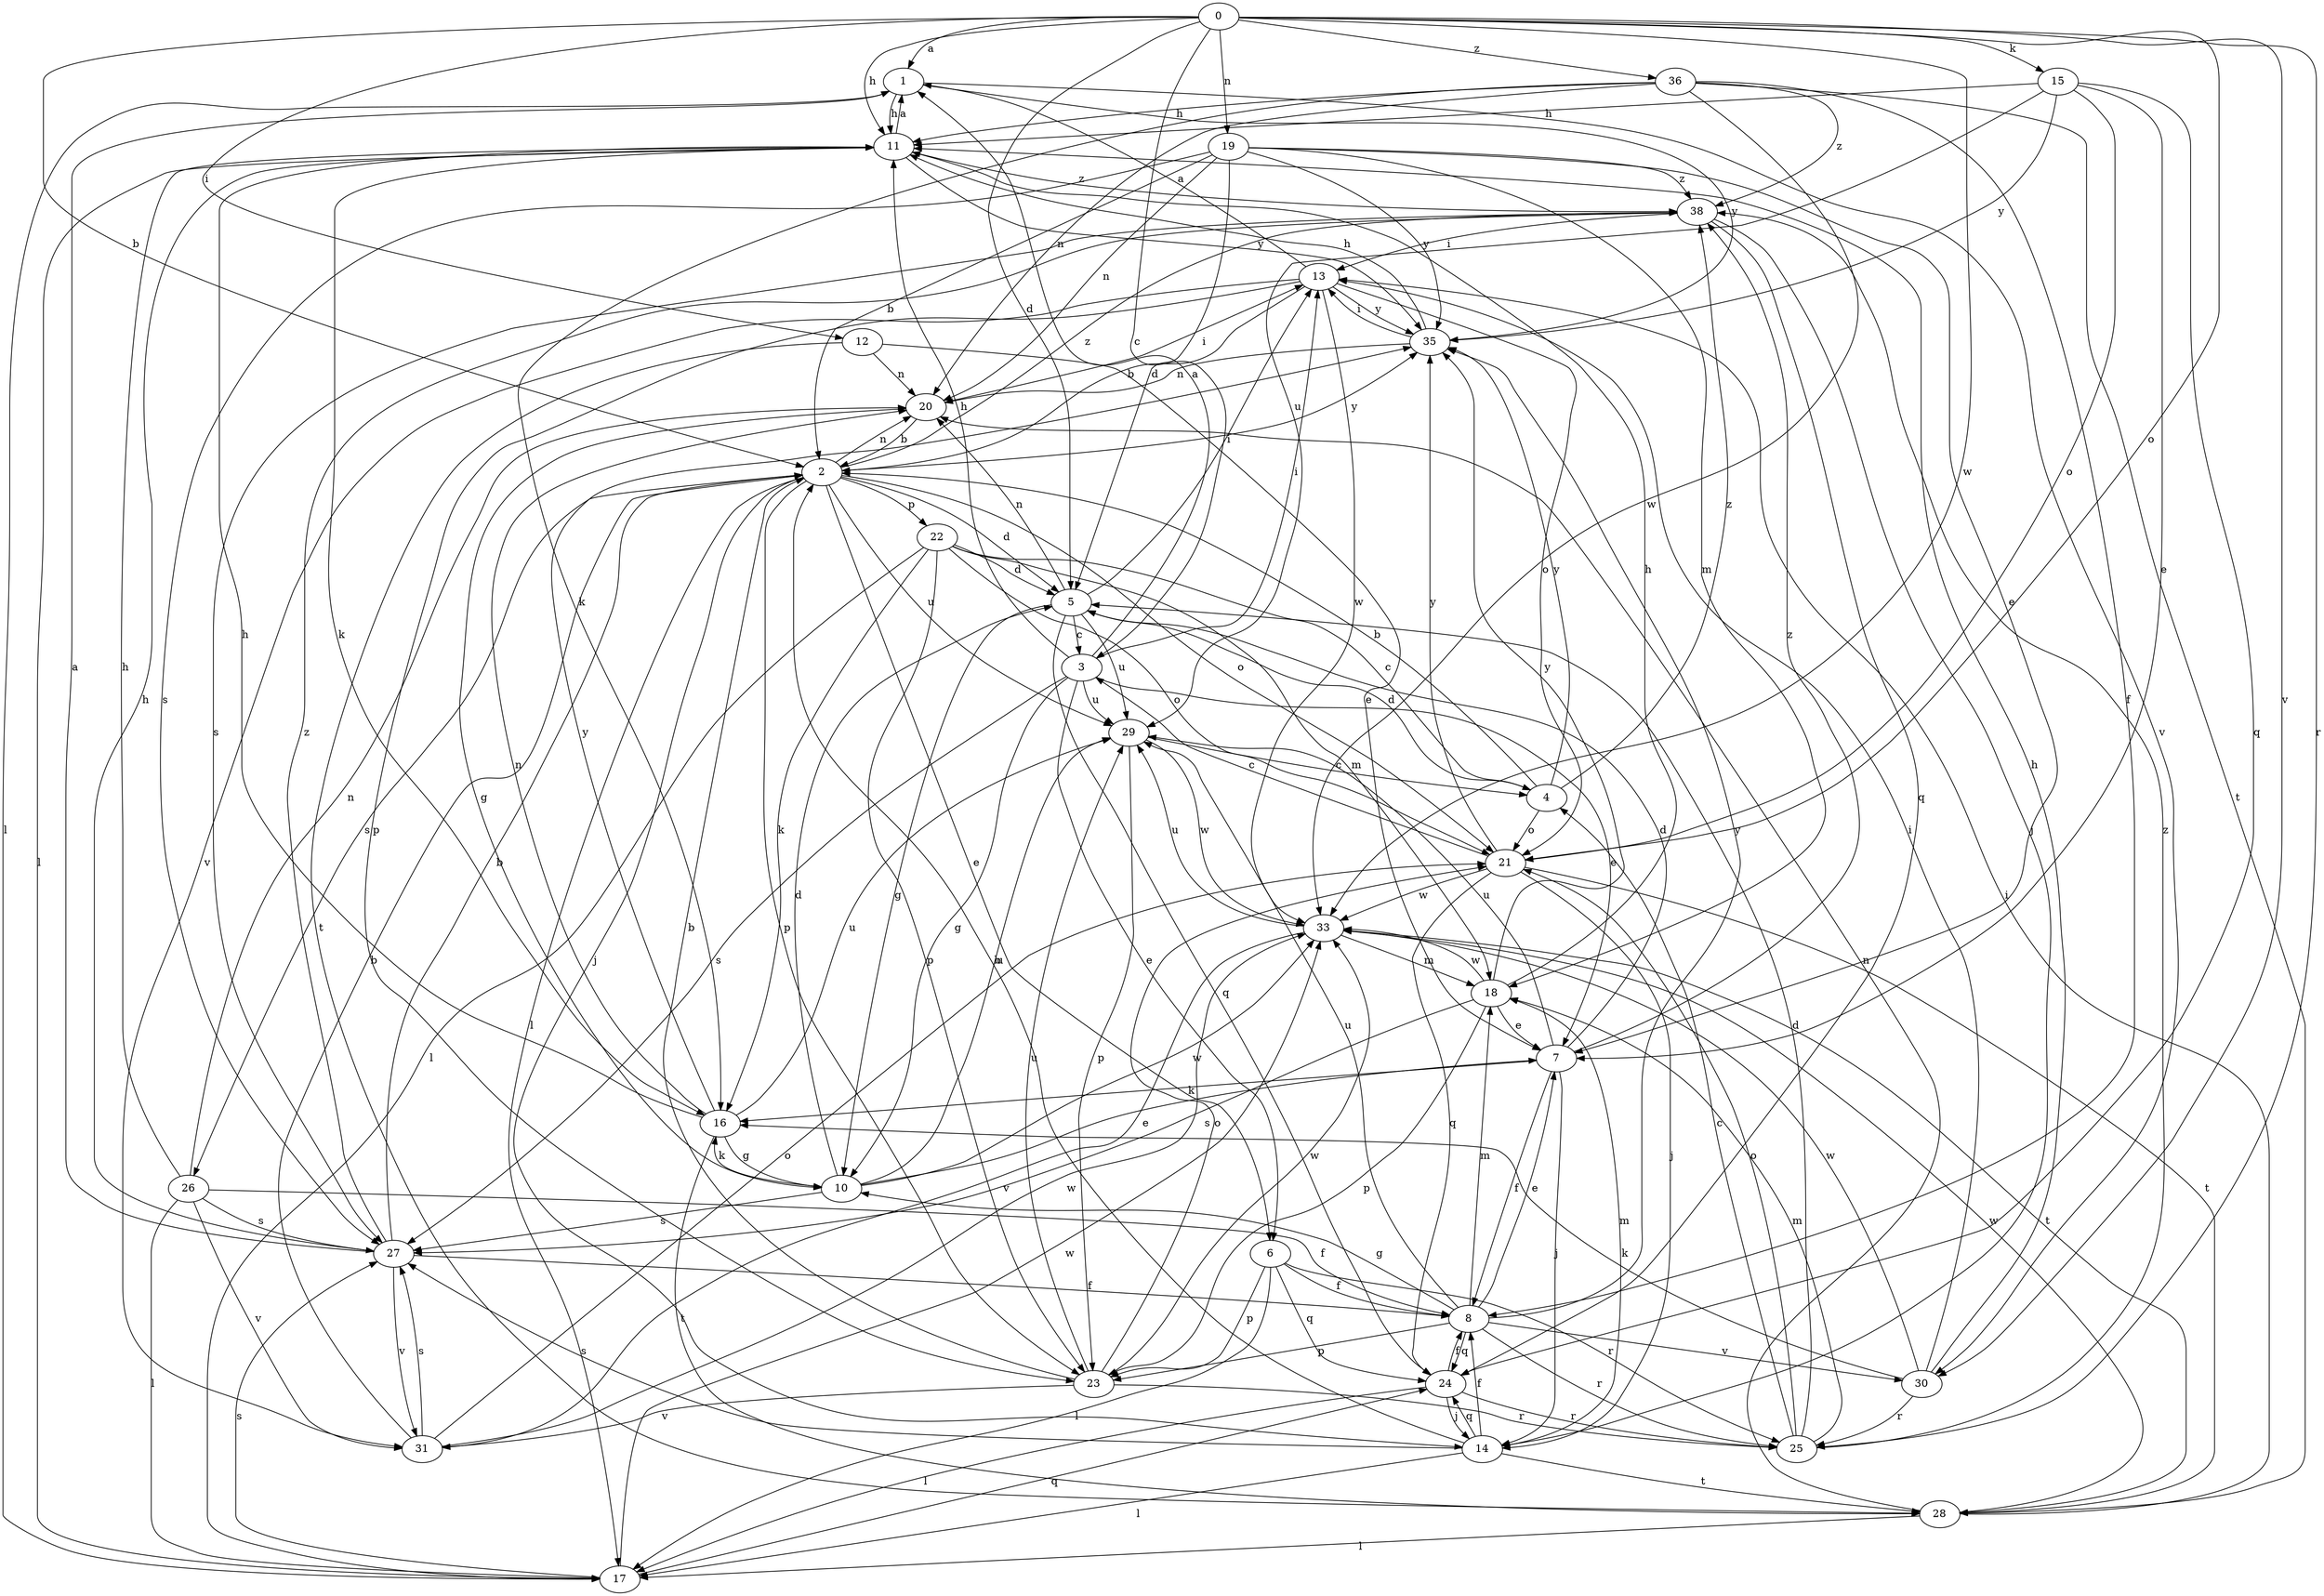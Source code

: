 strict digraph  {
0;
1;
2;
3;
4;
5;
6;
7;
8;
10;
11;
12;
13;
14;
15;
16;
17;
18;
19;
20;
21;
22;
23;
24;
25;
26;
27;
28;
29;
30;
31;
33;
35;
36;
38;
0 -> 1  [label=a];
0 -> 2  [label=b];
0 -> 3  [label=c];
0 -> 5  [label=d];
0 -> 11  [label=h];
0 -> 12  [label=i];
0 -> 15  [label=k];
0 -> 19  [label=n];
0 -> 21  [label=o];
0 -> 25  [label=r];
0 -> 30  [label=v];
0 -> 33  [label=w];
0 -> 36  [label=z];
1 -> 11  [label=h];
1 -> 17  [label=l];
1 -> 30  [label=v];
1 -> 35  [label=y];
2 -> 5  [label=d];
2 -> 6  [label=e];
2 -> 14  [label=j];
2 -> 17  [label=l];
2 -> 20  [label=n];
2 -> 21  [label=o];
2 -> 22  [label=p];
2 -> 23  [label=p];
2 -> 26  [label=s];
2 -> 29  [label=u];
2 -> 35  [label=y];
2 -> 38  [label=z];
3 -> 1  [label=a];
3 -> 6  [label=e];
3 -> 7  [label=e];
3 -> 10  [label=g];
3 -> 11  [label=h];
3 -> 13  [label=i];
3 -> 27  [label=s];
3 -> 29  [label=u];
4 -> 2  [label=b];
4 -> 5  [label=d];
4 -> 21  [label=o];
4 -> 35  [label=y];
4 -> 38  [label=z];
5 -> 3  [label=c];
5 -> 10  [label=g];
5 -> 13  [label=i];
5 -> 20  [label=n];
5 -> 24  [label=q];
5 -> 29  [label=u];
6 -> 8  [label=f];
6 -> 17  [label=l];
6 -> 23  [label=p];
6 -> 24  [label=q];
6 -> 25  [label=r];
7 -> 5  [label=d];
7 -> 8  [label=f];
7 -> 14  [label=j];
7 -> 16  [label=k];
7 -> 29  [label=u];
7 -> 38  [label=z];
8 -> 7  [label=e];
8 -> 10  [label=g];
8 -> 18  [label=m];
8 -> 23  [label=p];
8 -> 24  [label=q];
8 -> 25  [label=r];
8 -> 29  [label=u];
8 -> 30  [label=v];
8 -> 35  [label=y];
10 -> 5  [label=d];
10 -> 7  [label=e];
10 -> 16  [label=k];
10 -> 27  [label=s];
10 -> 29  [label=u];
10 -> 33  [label=w];
11 -> 1  [label=a];
11 -> 16  [label=k];
11 -> 17  [label=l];
11 -> 35  [label=y];
11 -> 38  [label=z];
12 -> 7  [label=e];
12 -> 20  [label=n];
12 -> 28  [label=t];
13 -> 1  [label=a];
13 -> 2  [label=b];
13 -> 21  [label=o];
13 -> 23  [label=p];
13 -> 31  [label=v];
13 -> 33  [label=w];
13 -> 35  [label=y];
14 -> 2  [label=b];
14 -> 8  [label=f];
14 -> 17  [label=l];
14 -> 18  [label=m];
14 -> 24  [label=q];
14 -> 27  [label=s];
14 -> 28  [label=t];
15 -> 7  [label=e];
15 -> 11  [label=h];
15 -> 21  [label=o];
15 -> 24  [label=q];
15 -> 29  [label=u];
15 -> 35  [label=y];
16 -> 10  [label=g];
16 -> 11  [label=h];
16 -> 20  [label=n];
16 -> 28  [label=t];
16 -> 29  [label=u];
16 -> 35  [label=y];
17 -> 24  [label=q];
17 -> 27  [label=s];
17 -> 33  [label=w];
18 -> 7  [label=e];
18 -> 11  [label=h];
18 -> 23  [label=p];
18 -> 27  [label=s];
18 -> 33  [label=w];
18 -> 35  [label=y];
19 -> 2  [label=b];
19 -> 5  [label=d];
19 -> 7  [label=e];
19 -> 18  [label=m];
19 -> 20  [label=n];
19 -> 27  [label=s];
19 -> 35  [label=y];
19 -> 38  [label=z];
20 -> 2  [label=b];
20 -> 10  [label=g];
20 -> 13  [label=i];
21 -> 3  [label=c];
21 -> 14  [label=j];
21 -> 24  [label=q];
21 -> 28  [label=t];
21 -> 33  [label=w];
21 -> 35  [label=y];
22 -> 4  [label=c];
22 -> 5  [label=d];
22 -> 16  [label=k];
22 -> 17  [label=l];
22 -> 18  [label=m];
22 -> 21  [label=o];
22 -> 23  [label=p];
23 -> 2  [label=b];
23 -> 21  [label=o];
23 -> 25  [label=r];
23 -> 29  [label=u];
23 -> 31  [label=v];
23 -> 33  [label=w];
24 -> 8  [label=f];
24 -> 14  [label=j];
24 -> 17  [label=l];
24 -> 25  [label=r];
25 -> 4  [label=c];
25 -> 5  [label=d];
25 -> 18  [label=m];
25 -> 21  [label=o];
25 -> 38  [label=z];
26 -> 8  [label=f];
26 -> 11  [label=h];
26 -> 17  [label=l];
26 -> 20  [label=n];
26 -> 27  [label=s];
26 -> 31  [label=v];
27 -> 1  [label=a];
27 -> 2  [label=b];
27 -> 8  [label=f];
27 -> 11  [label=h];
27 -> 31  [label=v];
27 -> 38  [label=z];
28 -> 13  [label=i];
28 -> 17  [label=l];
28 -> 20  [label=n];
28 -> 33  [label=w];
29 -> 4  [label=c];
29 -> 23  [label=p];
29 -> 33  [label=w];
30 -> 11  [label=h];
30 -> 13  [label=i];
30 -> 16  [label=k];
30 -> 25  [label=r];
30 -> 33  [label=w];
31 -> 2  [label=b];
31 -> 21  [label=o];
31 -> 27  [label=s];
31 -> 33  [label=w];
33 -> 18  [label=m];
33 -> 28  [label=t];
33 -> 29  [label=u];
33 -> 31  [label=v];
35 -> 11  [label=h];
35 -> 13  [label=i];
35 -> 20  [label=n];
36 -> 8  [label=f];
36 -> 11  [label=h];
36 -> 16  [label=k];
36 -> 20  [label=n];
36 -> 28  [label=t];
36 -> 33  [label=w];
36 -> 38  [label=z];
38 -> 13  [label=i];
38 -> 14  [label=j];
38 -> 24  [label=q];
38 -> 27  [label=s];
}
